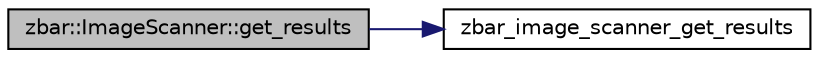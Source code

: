 digraph G
{
  edge [fontname="Helvetica",fontsize="10",labelfontname="Helvetica",labelfontsize="10"];
  node [fontname="Helvetica",fontsize="10",shape=record];
  rankdir=LR;
  Node1 [label="zbar::ImageScanner::get_results",height=0.2,width=0.4,color="black", fillcolor="grey75", style="filled" fontcolor="black"];
  Node1 -> Node2 [color="midnightblue",fontsize="10",style="solid"];
  Node2 [label="zbar_image_scanner_get_results",height=0.2,width=0.4,color="black", fillcolor="white", style="filled",URL="$zbar_8h.html#a59a9aa539b2322e5d9f37ce9616ef3ee"];
}
